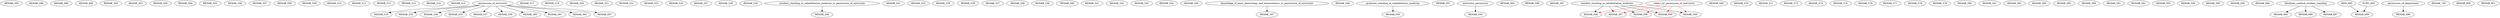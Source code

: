 digraph G {
    REHAB_300;
    REHAB_496;
    REHAB_498;
    REHAB_499;
    REHAB_500;
    REHAB_502;
    REHAB_503;
    REHAB_504;
    REHAB_505;
    REHAB_506;
    REHAB_507;
    REHAB_508;
    REHAB_509;
    REHAB_510;
    REHAB_511;
    REHAB_512;
    REHAB_513;
    REHAB_514;
    REHAB_515;
    edge [color=black];
    permission_of_instructor -> REHAB_516;
    REHAB_517;
    REHAB_519;
    REHAB_520;
    REHAB_521;
    REHAB_522;
    REHAB_523;
    REHAB_525;
    REHAB_527;
    REHAB_528;
    REHAB_529;
    edge [color=black];
    resident_standing_in_rehabilitation_medicine_or_permission_of_instructor -> REHAB_530;
    REHAB_531;
    edge [color=black];
    permission_of_instructor -> REHAB_532;
    REHAB_533;
    REHAB_535;
    REHAB_536;
    REHAB_537;
    REHAB_538;
    REHAB_539;
    REHAB_540;
    REHAB_541;
    REHAB_542;
    REHAB_543;
    REHAB_544;
    REHAB_545;
    edge [color=black];
    permission_of_instructor -> REHAB_546;
    edge [color=black];
    knowledge_of_basic_kinesiology_and_biomechanics_or_permission_of_instructor -> REHAB_547;
    REHAB_548;
    edge [color=black];
    graduate_standing_in_rehabilitation_medicine -> REHAB_550;
    REHAB_551;
    edge [color=black];
    permission_of_instructor -> REHAB_555;
    edge [color=black];
    instructor_permission -> REHAB_556;
    edge [color=black];
    permission_of_instructor -> REHAB_557;
    edge [color=black];
    permission_of_instructor -> REHAB_558;
    edge [color=black];
    permission_of_instructor -> REHAB_560;
    edge [color=black];
    permission_of_instructor -> REHAB_561;
    edge [color=black];
    permission_of_instructor -> REHAB_562;
    REHAB_564;
    REHAB_566;
    REHAB_567;
    edge [color=black];
    resident_standing_in_rehabilitation_medicine -> REHAB_568;
    edge [color=red];
    others_by_permission_of_instructor -> REHAB_568;
    REHAB_569;
    REHAB_570;
    REHAB_571;
    REHAB_572;
    REHAB_574;
    REHAB_575;
    REHAB_576;
    REHAB_577;
    REHAB_578;
    REHAB_579;
    REHAB_580;
    REHAB_581;
    REHAB_582;
    REHAB_583;
    REHAB_585;
    REHAB_588;
    REHAB_591;
    REHAB_592;
    REHAB_593;
    REHAB_594;
    REHAB_595;
    edge [color=black];
    resident_standing_in_rehabilitation_medicine -> REHAB_596;
    edge [color=red];
    others_by_permission_of_instructor -> REHAB_596;
    edge [color=black];
    resident_standing_in_rehabilitation_medicine -> REHAB_597;
    edge [color=red];
    others_by_permission_of_instructor -> REHAB_597;
    edge [color=black];
    resident_standing_in_rehabilitation_medicine -> REHAB_598;
    edge [color=red];
    others_by_permission_of_instructor -> REHAB_598;
    edge [color=black];
    resident_standing_in_rehabilitation_medicine -> REHAB_599;
    edge [color=red];
    others_by_permission_of_instructor -> REHAB_599;
    REHAB_600;
    REHAB_684;
    edge [color=black];
    thirdyear_medical_student_standing -> REHAB_685;
    edge [color=black];
    thirdyear_medical_student_standing -> REHAB_686;
    edge [color=black];
    thirdyear_medical_student_standing -> REHAB_687;
    edge [color=black];
    MED_665 -> REHAB_689;
    SURG_665 -> REHAB_689;
    edge [color=black];
    permission_of_instructor -> REHAB_697;
    edge [color=black];
    permission_of_department -> REHAB_699;
    REHAB_700;
    REHAB_800;
    REHAB_801;
}

